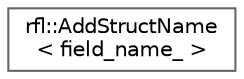digraph "类继承关系图"
{
 // LATEX_PDF_SIZE
  bgcolor="transparent";
  edge [fontname=Helvetica,fontsize=10,labelfontname=Helvetica,labelfontsize=10];
  node [fontname=Helvetica,fontsize=10,shape=box,height=0.2,width=0.4];
  rankdir="LR";
  Node0 [id="Node000000",label="rfl::AddStructName\l\< field_name_ \>",height=0.2,width=0.4,color="grey40", fillcolor="white", style="filled",URL="$structrfl_1_1_add_struct_name.html",tooltip=" "];
}
